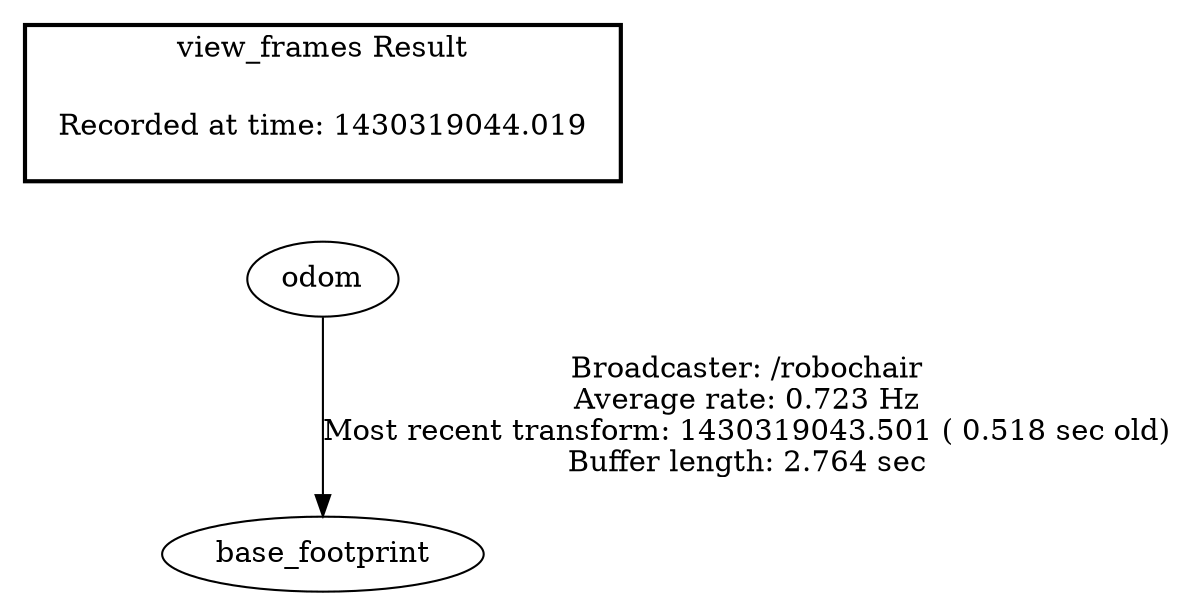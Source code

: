 digraph G {
"odom" -> "base_footprint"[label="Broadcaster: /robochair\nAverage rate: 0.723 Hz\nMost recent transform: 1430319043.501 ( 0.518 sec old)\nBuffer length: 2.764 sec\n"];
edge [style=invis];
 subgraph cluster_legend { style=bold; color=black; label ="view_frames Result";
"Recorded at time: 1430319044.019"[ shape=plaintext ] ;
 }->"odom";
}